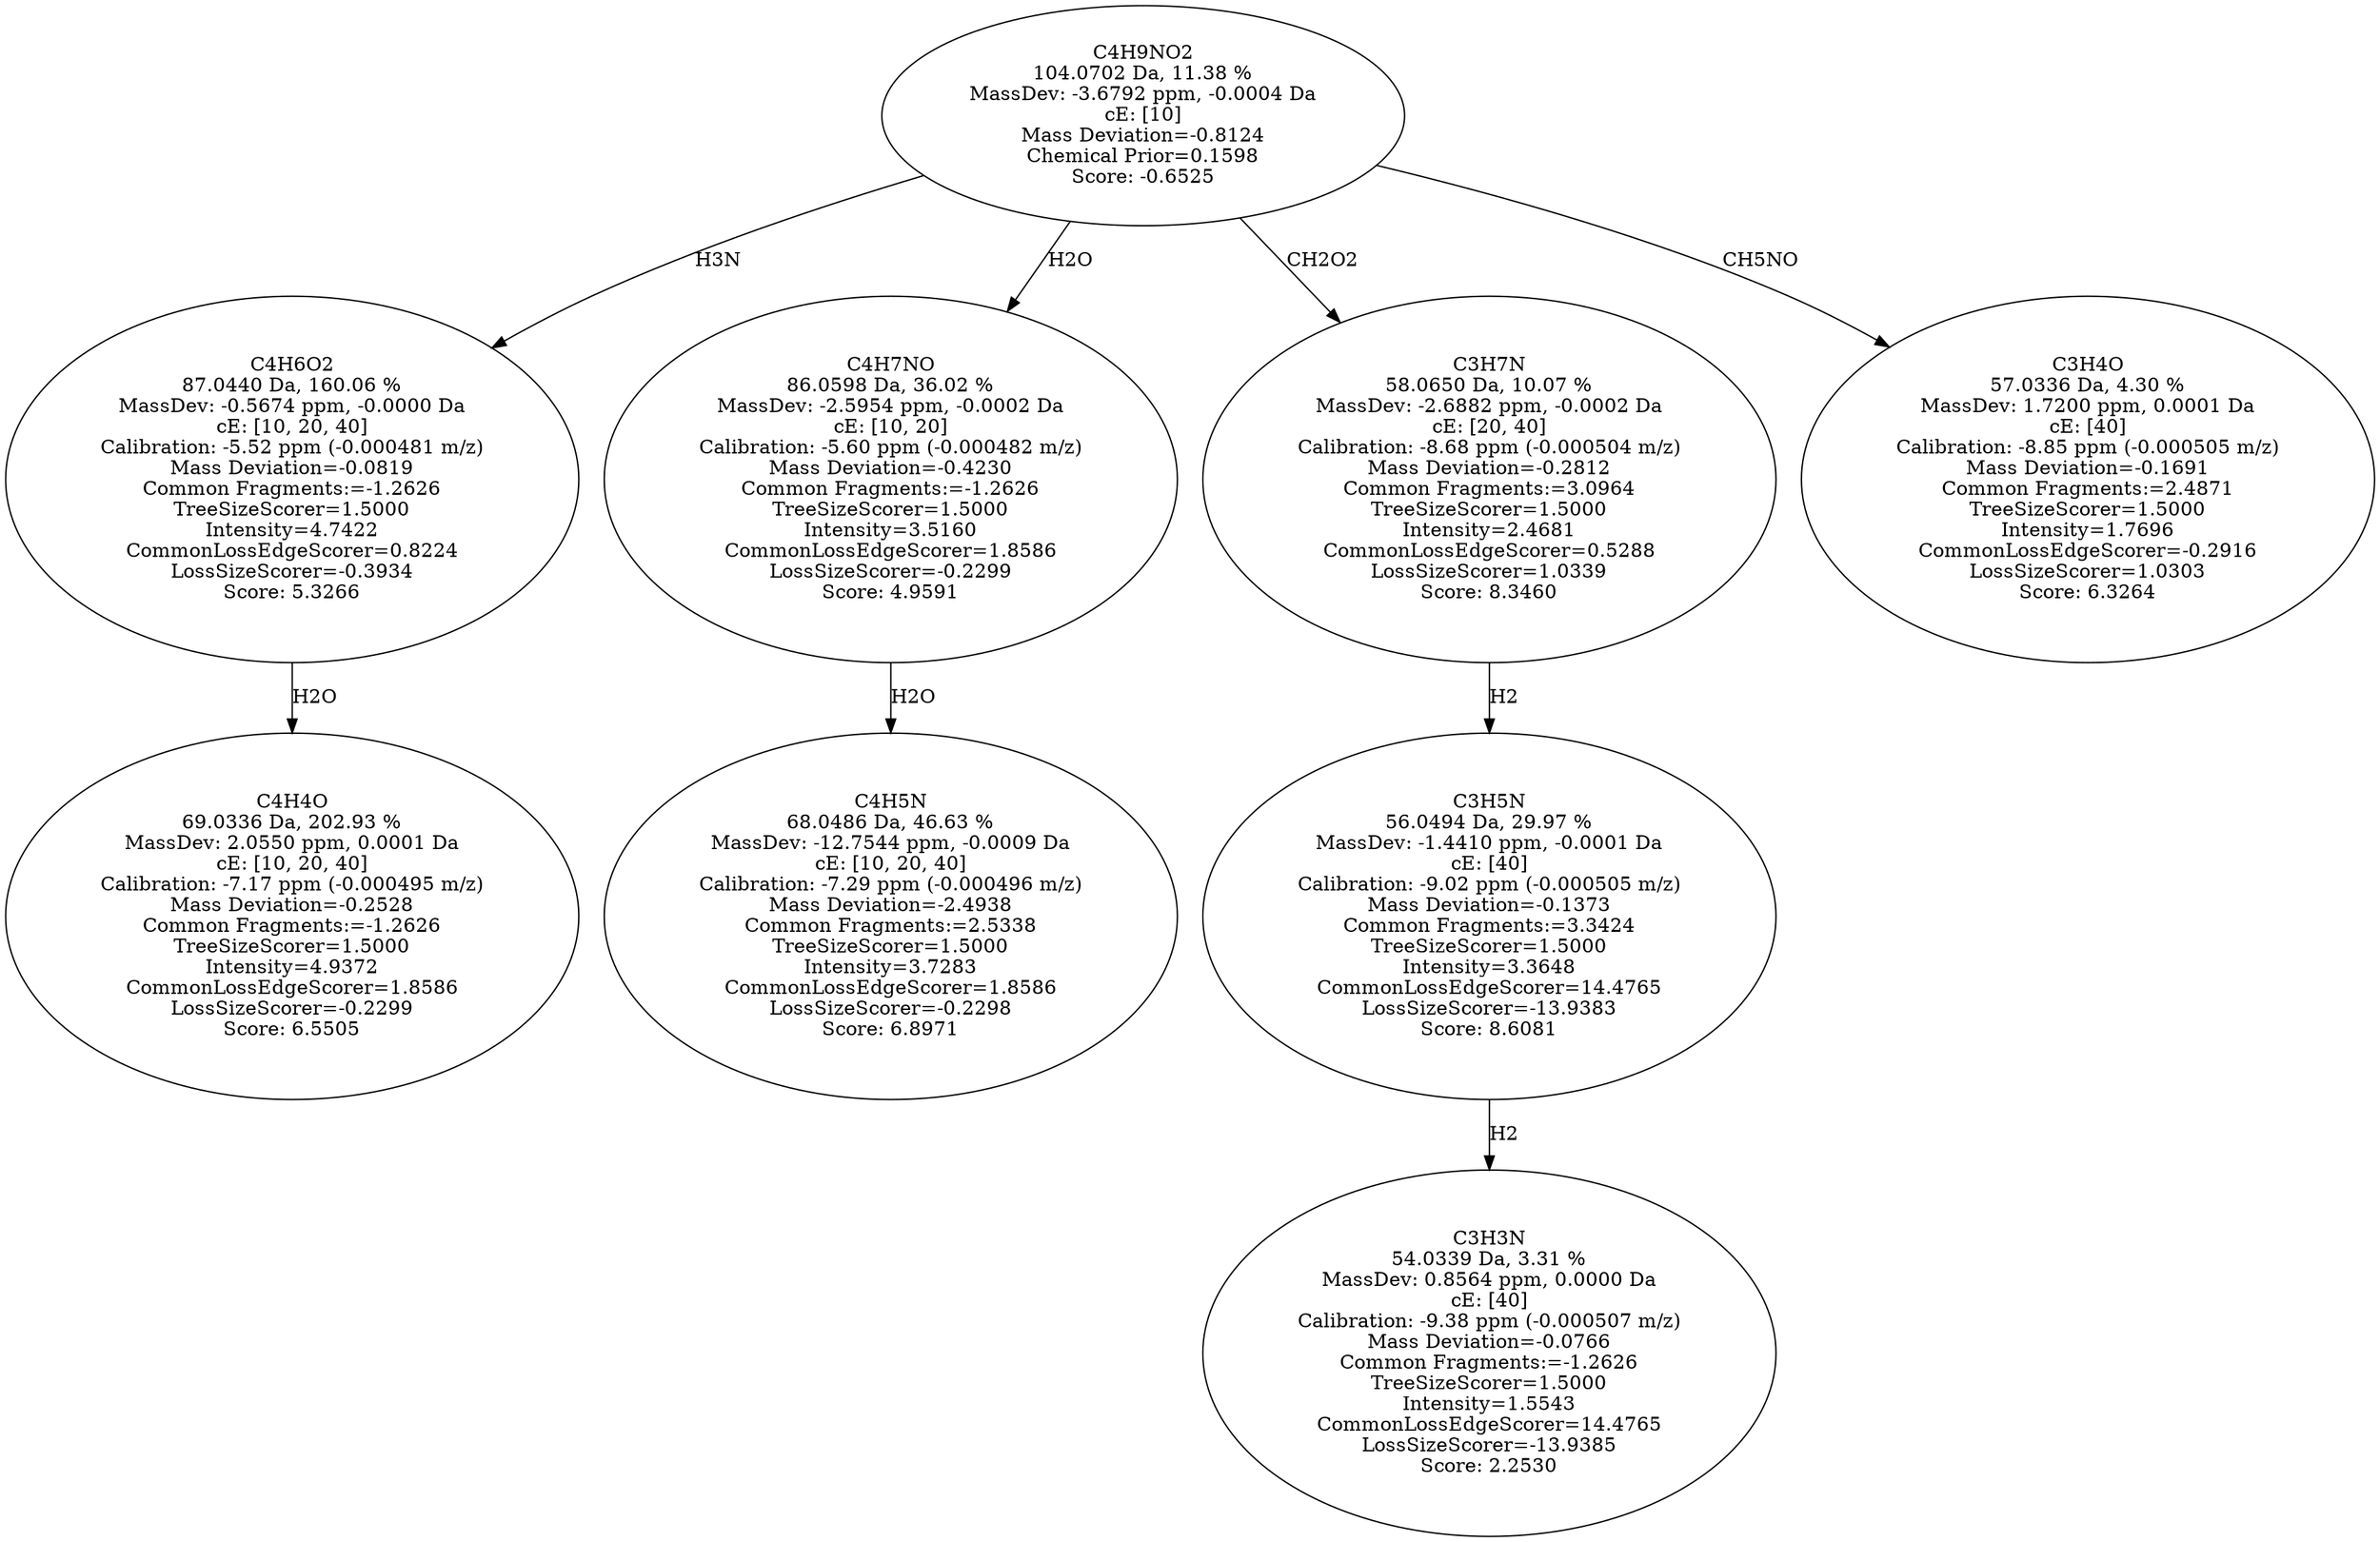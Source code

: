 strict digraph {
v1 [label="C4H4O\n69.0336 Da, 202.93 %\nMassDev: 2.0550 ppm, 0.0001 Da\ncE: [10, 20, 40]\nCalibration: -7.17 ppm (-0.000495 m/z)\nMass Deviation=-0.2528\nCommon Fragments:=-1.2626\nTreeSizeScorer=1.5000\nIntensity=4.9372\nCommonLossEdgeScorer=1.8586\nLossSizeScorer=-0.2299\nScore: 6.5505"];
v2 [label="C4H6O2\n87.0440 Da, 160.06 %\nMassDev: -0.5674 ppm, -0.0000 Da\ncE: [10, 20, 40]\nCalibration: -5.52 ppm (-0.000481 m/z)\nMass Deviation=-0.0819\nCommon Fragments:=-1.2626\nTreeSizeScorer=1.5000\nIntensity=4.7422\nCommonLossEdgeScorer=0.8224\nLossSizeScorer=-0.3934\nScore: 5.3266"];
v3 [label="C4H5N\n68.0486 Da, 46.63 %\nMassDev: -12.7544 ppm, -0.0009 Da\ncE: [10, 20, 40]\nCalibration: -7.29 ppm (-0.000496 m/z)\nMass Deviation=-2.4938\nCommon Fragments:=2.5338\nTreeSizeScorer=1.5000\nIntensity=3.7283\nCommonLossEdgeScorer=1.8586\nLossSizeScorer=-0.2298\nScore: 6.8971"];
v4 [label="C4H7NO\n86.0598 Da, 36.02 %\nMassDev: -2.5954 ppm, -0.0002 Da\ncE: [10, 20]\nCalibration: -5.60 ppm (-0.000482 m/z)\nMass Deviation=-0.4230\nCommon Fragments:=-1.2626\nTreeSizeScorer=1.5000\nIntensity=3.5160\nCommonLossEdgeScorer=1.8586\nLossSizeScorer=-0.2299\nScore: 4.9591"];
v5 [label="C3H3N\n54.0339 Da, 3.31 %\nMassDev: 0.8564 ppm, 0.0000 Da\ncE: [40]\nCalibration: -9.38 ppm (-0.000507 m/z)\nMass Deviation=-0.0766\nCommon Fragments:=-1.2626\nTreeSizeScorer=1.5000\nIntensity=1.5543\nCommonLossEdgeScorer=14.4765\nLossSizeScorer=-13.9385\nScore: 2.2530"];
v6 [label="C3H5N\n56.0494 Da, 29.97 %\nMassDev: -1.4410 ppm, -0.0001 Da\ncE: [40]\nCalibration: -9.02 ppm (-0.000505 m/z)\nMass Deviation=-0.1373\nCommon Fragments:=3.3424\nTreeSizeScorer=1.5000\nIntensity=3.3648\nCommonLossEdgeScorer=14.4765\nLossSizeScorer=-13.9383\nScore: 8.6081"];
v7 [label="C3H7N\n58.0650 Da, 10.07 %\nMassDev: -2.6882 ppm, -0.0002 Da\ncE: [20, 40]\nCalibration: -8.68 ppm (-0.000504 m/z)\nMass Deviation=-0.2812\nCommon Fragments:=3.0964\nTreeSizeScorer=1.5000\nIntensity=2.4681\nCommonLossEdgeScorer=0.5288\nLossSizeScorer=1.0339\nScore: 8.3460"];
v8 [label="C3H4O\n57.0336 Da, 4.30 %\nMassDev: 1.7200 ppm, 0.0001 Da\ncE: [40]\nCalibration: -8.85 ppm (-0.000505 m/z)\nMass Deviation=-0.1691\nCommon Fragments:=2.4871\nTreeSizeScorer=1.5000\nIntensity=1.7696\nCommonLossEdgeScorer=-0.2916\nLossSizeScorer=1.0303\nScore: 6.3264"];
v9 [label="C4H9NO2\n104.0702 Da, 11.38 %\nMassDev: -3.6792 ppm, -0.0004 Da\ncE: [10]\nMass Deviation=-0.8124\nChemical Prior=0.1598\nScore: -0.6525"];
v2 -> v1 [label="H2O"];
v9 -> v2 [label="H3N"];
v4 -> v3 [label="H2O"];
v9 -> v4 [label="H2O"];
v6 -> v5 [label="H2"];
v7 -> v6 [label="H2"];
v9 -> v7 [label="CH2O2"];
v9 -> v8 [label="CH5NO"];
}